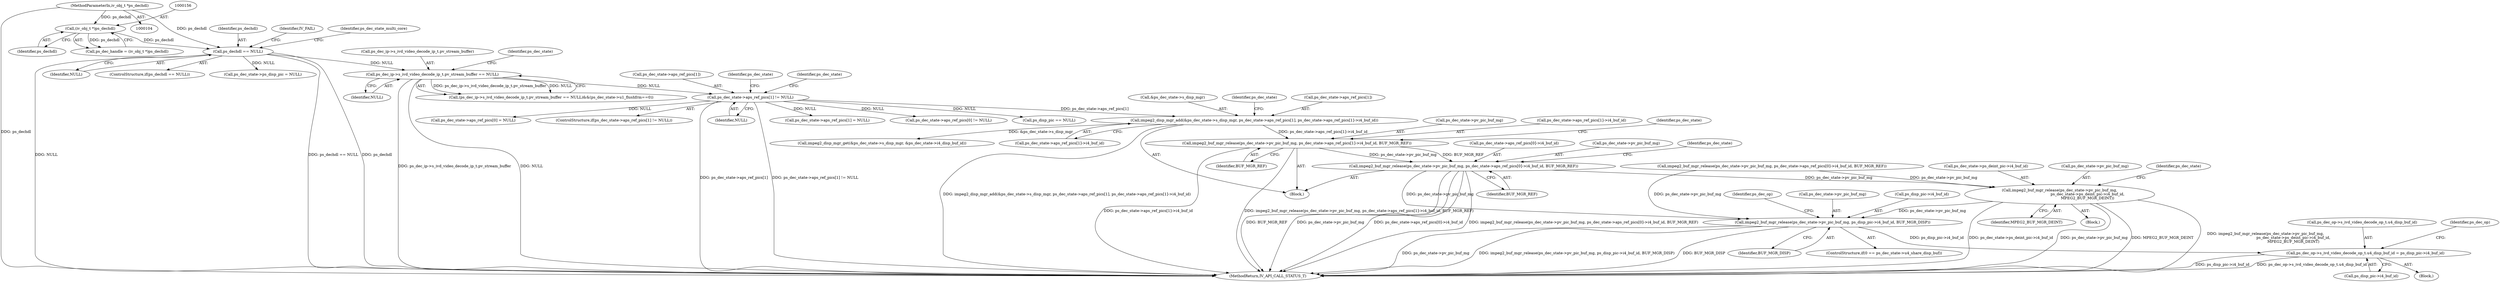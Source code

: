 digraph "0_Android_a86eb798d077b9b25c8f8c77e3c02c2f287c1ce7@pointer" {
"1000388" [label="(Call,impeg2_buf_mgr_release(ps_dec_state->pv_pic_buf_mg, ps_dec_state->aps_ref_pics[1]->i4_buf_id, BUF_MGR_REF))"];
"1000371" [label="(Call,impeg2_disp_mgr_add(&ps_dec_state->s_disp_mgr, ps_dec_state->aps_ref_pics[1], ps_dec_state->aps_ref_pics[1]->i4_buf_id))"];
"1000363" [label="(Call,ps_dec_state->aps_ref_pics[1] != NULL)"];
"1000265" [label="(Call,ps_dec_ip->s_ivd_video_decode_ip_t.pv_stream_buffer == NULL)"];
"1000159" [label="(Call,ps_dechdl == NULL)"];
"1000155" [label="(Call,(iv_obj_t *)ps_dechdl)"];
"1000105" [label="(MethodParameterIn,iv_obj_t *ps_dechdl)"];
"1000400" [label="(Call,impeg2_buf_mgr_release(ps_dec_state->pv_pic_buf_mg, ps_dec_state->aps_ref_pics[0]->i4_buf_id, BUF_MGR_REF))"];
"1000728" [label="(Call,impeg2_buf_mgr_release(ps_dec_state->pv_pic_buf_mg,\n                                               ps_dec_state->ps_deint_pic->i4_buf_id,\n                                               MPEG2_BUF_MGR_DEINT))"];
"1000749" [label="(Call,impeg2_buf_mgr_release(ps_dec_state->pv_pic_buf_mg, ps_disp_pic->i4_buf_id, BUF_MGR_DISP))"];
"1000782" [label="(Call,ps_dec_op->s_ivd_video_decode_op_t.u4_disp_buf_id = ps_disp_pic->i4_buf_id)"];
"1000372" [label="(Call,&ps_dec_state->s_disp_mgr)"];
"1000389" [label="(Call,ps_dec_state->pv_pic_buf_mg)"];
"1000490" [label="(Call,impeg2_disp_mgr_get(&ps_dec_state->s_disp_mgr, &ps_dec_state->i4_disp_buf_id))"];
"1000265" [label="(Call,ps_dec_ip->s_ivd_video_decode_ip_t.pv_stream_buffer == NULL)"];
"1000419" [label="(Call,ps_dec_state->aps_ref_pics[0] = NULL)"];
"1000404" [label="(Call,ps_dec_state->aps_ref_pics[0]->i4_buf_id)"];
"1000760" [label="(Identifier,ps_dec_op)"];
"1000362" [label="(ControlStructure,if(ps_dec_state->aps_ref_pics[1] != NULL))"];
"1000160" [label="(Identifier,ps_dechdl)"];
"1000153" [label="(Call,ps_dec_handle = (iv_obj_t *)ps_dechdl)"];
"1001689" [label="(MethodReturn,IV_API_CALL_STATUS_T)"];
"1000732" [label="(Call,ps_dec_state->ps_deint_pic->i4_buf_id)"];
"1000401" [label="(Call,ps_dec_state->pv_pic_buf_mg)"];
"1000400" [label="(Call,impeg2_buf_mgr_release(ps_dec_state->pv_pic_buf_mg, ps_dec_state->aps_ref_pics[0]->i4_buf_id, BUF_MGR_REF))"];
"1000164" [label="(Identifier,IV_FAIL)"];
"1000750" [label="(Call,ps_dec_state->pv_pic_buf_mg)"];
"1000370" [label="(Block,)"];
"1000364" [label="(Call,ps_dec_state->aps_ref_pics[1])"];
"1000728" [label="(Call,impeg2_buf_mgr_release(ps_dec_state->pv_pic_buf_mg,\n                                               ps_dec_state->ps_deint_pic->i4_buf_id,\n                                               MPEG2_BUF_MGR_DEINT))"];
"1000412" [label="(Call,ps_dec_state->aps_ref_pics[1] = NULL)"];
"1000782" [label="(Call,ps_dec_op->s_ivd_video_decode_op_t.u4_disp_buf_id = ps_disp_pic->i4_buf_id)"];
"1000374" [label="(Identifier,ps_dec_state)"];
"1000392" [label="(Call,ps_dec_state->aps_ref_pics[1]->i4_buf_id)"];
"1000157" [label="(Identifier,ps_dechdl)"];
"1000415" [label="(Identifier,ps_dec_state)"];
"1000753" [label="(Call,ps_disp_pic->i4_buf_id)"];
"1000783" [label="(Call,ps_dec_op->s_ivd_video_decode_op_t.u4_disp_buf_id)"];
"1000737" [label="(Identifier,MPEG2_BUF_MGR_DEINT)"];
"1000266" [label="(Call,ps_dec_ip->s_ivd_video_decode_ip_t.pv_stream_buffer)"];
"1000105" [label="(MethodParameterIn,iv_obj_t *ps_dechdl)"];
"1000411" [label="(Identifier,BUF_MGR_REF)"];
"1000388" [label="(Call,impeg2_buf_mgr_release(ps_dec_state->pv_pic_buf_mg, ps_dec_state->aps_ref_pics[1]->i4_buf_id, BUF_MGR_REF))"];
"1000431" [label="(Identifier,ps_dec_state)"];
"1000159" [label="(Call,ps_dechdl == NULL)"];
"1000727" [label="(Block,)"];
"1000264" [label="(Call,(ps_dec_ip->s_ivd_video_decode_ip_t.pv_stream_buffer == NULL)&&(ps_dec_state->u1_flushfrm==0))"];
"1000402" [label="(Identifier,ps_dec_state)"];
"1000161" [label="(Identifier,NULL)"];
"1000371" [label="(Call,impeg2_disp_mgr_add(&ps_dec_state->s_disp_mgr, ps_dec_state->aps_ref_pics[1], ps_dec_state->aps_ref_pics[1]->i4_buf_id))"];
"1000390" [label="(Identifier,ps_dec_state)"];
"1000453" [label="(Call,impeg2_buf_mgr_release(ps_dec_state->pv_pic_buf_mg, ps_dec_state->aps_ref_pics[0]->i4_buf_id, BUF_MGR_REF))"];
"1000166" [label="(Identifier,ps_dec_state_multi_core)"];
"1000363" [label="(Call,ps_dec_state->aps_ref_pics[1] != NULL)"];
"1000756" [label="(Identifier,BUF_MGR_DISP)"];
"1000155" [label="(Call,(iv_obj_t *)ps_dechdl)"];
"1000794" [label="(Identifier,ps_dec_op)"];
"1000158" [label="(ControlStructure,if(ps_dechdl == NULL))"];
"1000376" [label="(Call,ps_dec_state->aps_ref_pics[1])"];
"1000749" [label="(Call,impeg2_buf_mgr_release(ps_dec_state->pv_pic_buf_mg, ps_disp_pic->i4_buf_id, BUF_MGR_DISP))"];
"1000517" [label="(Block,)"];
"1000271" [label="(Identifier,NULL)"];
"1000788" [label="(Call,ps_disp_pic->i4_buf_id)"];
"1000428" [label="(Call,ps_dec_state->aps_ref_pics[0] != NULL)"];
"1000381" [label="(Call,ps_dec_state->aps_ref_pics[1]->i4_buf_id)"];
"1000505" [label="(Call,ps_disp_pic == NULL)"];
"1000729" [label="(Call,ps_dec_state->pv_pic_buf_mg)"];
"1000369" [label="(Identifier,NULL)"];
"1000239" [label="(Call,ps_dec_state->ps_disp_pic = NULL)"];
"1000743" [label="(ControlStructure,if(0 == ps_dec_state->u4_share_disp_buf))"];
"1000274" [label="(Identifier,ps_dec_state)"];
"1000740" [label="(Identifier,ps_dec_state)"];
"1000399" [label="(Identifier,BUF_MGR_REF)"];
"1000388" -> "1000370"  [label="AST: "];
"1000388" -> "1000399"  [label="CFG: "];
"1000389" -> "1000388"  [label="AST: "];
"1000392" -> "1000388"  [label="AST: "];
"1000399" -> "1000388"  [label="AST: "];
"1000402" -> "1000388"  [label="CFG: "];
"1000388" -> "1001689"  [label="DDG: ps_dec_state->aps_ref_pics[1]->i4_buf_id"];
"1000388" -> "1001689"  [label="DDG: impeg2_buf_mgr_release(ps_dec_state->pv_pic_buf_mg, ps_dec_state->aps_ref_pics[1]->i4_buf_id, BUF_MGR_REF)"];
"1000371" -> "1000388"  [label="DDG: ps_dec_state->aps_ref_pics[1]->i4_buf_id"];
"1000388" -> "1000400"  [label="DDG: ps_dec_state->pv_pic_buf_mg"];
"1000388" -> "1000400"  [label="DDG: BUF_MGR_REF"];
"1000371" -> "1000370"  [label="AST: "];
"1000371" -> "1000381"  [label="CFG: "];
"1000372" -> "1000371"  [label="AST: "];
"1000376" -> "1000371"  [label="AST: "];
"1000381" -> "1000371"  [label="AST: "];
"1000390" -> "1000371"  [label="CFG: "];
"1000371" -> "1001689"  [label="DDG: impeg2_disp_mgr_add(&ps_dec_state->s_disp_mgr, ps_dec_state->aps_ref_pics[1], ps_dec_state->aps_ref_pics[1]->i4_buf_id)"];
"1000363" -> "1000371"  [label="DDG: ps_dec_state->aps_ref_pics[1]"];
"1000371" -> "1000490"  [label="DDG: &ps_dec_state->s_disp_mgr"];
"1000363" -> "1000362"  [label="AST: "];
"1000363" -> "1000369"  [label="CFG: "];
"1000364" -> "1000363"  [label="AST: "];
"1000369" -> "1000363"  [label="AST: "];
"1000374" -> "1000363"  [label="CFG: "];
"1000431" -> "1000363"  [label="CFG: "];
"1000363" -> "1001689"  [label="DDG: ps_dec_state->aps_ref_pics[1]"];
"1000363" -> "1001689"  [label="DDG: ps_dec_state->aps_ref_pics[1] != NULL"];
"1000265" -> "1000363"  [label="DDG: NULL"];
"1000363" -> "1000412"  [label="DDG: NULL"];
"1000363" -> "1000419"  [label="DDG: NULL"];
"1000363" -> "1000428"  [label="DDG: NULL"];
"1000363" -> "1000505"  [label="DDG: NULL"];
"1000265" -> "1000264"  [label="AST: "];
"1000265" -> "1000271"  [label="CFG: "];
"1000266" -> "1000265"  [label="AST: "];
"1000271" -> "1000265"  [label="AST: "];
"1000274" -> "1000265"  [label="CFG: "];
"1000264" -> "1000265"  [label="CFG: "];
"1000265" -> "1001689"  [label="DDG: ps_dec_ip->s_ivd_video_decode_ip_t.pv_stream_buffer"];
"1000265" -> "1001689"  [label="DDG: NULL"];
"1000265" -> "1000264"  [label="DDG: ps_dec_ip->s_ivd_video_decode_ip_t.pv_stream_buffer"];
"1000265" -> "1000264"  [label="DDG: NULL"];
"1000159" -> "1000265"  [label="DDG: NULL"];
"1000159" -> "1000158"  [label="AST: "];
"1000159" -> "1000161"  [label="CFG: "];
"1000160" -> "1000159"  [label="AST: "];
"1000161" -> "1000159"  [label="AST: "];
"1000164" -> "1000159"  [label="CFG: "];
"1000166" -> "1000159"  [label="CFG: "];
"1000159" -> "1001689"  [label="DDG: ps_dechdl == NULL"];
"1000159" -> "1001689"  [label="DDG: ps_dechdl"];
"1000159" -> "1001689"  [label="DDG: NULL"];
"1000155" -> "1000159"  [label="DDG: ps_dechdl"];
"1000105" -> "1000159"  [label="DDG: ps_dechdl"];
"1000159" -> "1000239"  [label="DDG: NULL"];
"1000155" -> "1000153"  [label="AST: "];
"1000155" -> "1000157"  [label="CFG: "];
"1000156" -> "1000155"  [label="AST: "];
"1000157" -> "1000155"  [label="AST: "];
"1000153" -> "1000155"  [label="CFG: "];
"1000155" -> "1000153"  [label="DDG: ps_dechdl"];
"1000105" -> "1000155"  [label="DDG: ps_dechdl"];
"1000105" -> "1000104"  [label="AST: "];
"1000105" -> "1001689"  [label="DDG: ps_dechdl"];
"1000400" -> "1000370"  [label="AST: "];
"1000400" -> "1000411"  [label="CFG: "];
"1000401" -> "1000400"  [label="AST: "];
"1000404" -> "1000400"  [label="AST: "];
"1000411" -> "1000400"  [label="AST: "];
"1000415" -> "1000400"  [label="CFG: "];
"1000400" -> "1001689"  [label="DDG: BUF_MGR_REF"];
"1000400" -> "1001689"  [label="DDG: ps_dec_state->pv_pic_buf_mg"];
"1000400" -> "1001689"  [label="DDG: ps_dec_state->aps_ref_pics[0]->i4_buf_id"];
"1000400" -> "1001689"  [label="DDG: impeg2_buf_mgr_release(ps_dec_state->pv_pic_buf_mg, ps_dec_state->aps_ref_pics[0]->i4_buf_id, BUF_MGR_REF)"];
"1000400" -> "1000728"  [label="DDG: ps_dec_state->pv_pic_buf_mg"];
"1000400" -> "1000749"  [label="DDG: ps_dec_state->pv_pic_buf_mg"];
"1000728" -> "1000727"  [label="AST: "];
"1000728" -> "1000737"  [label="CFG: "];
"1000729" -> "1000728"  [label="AST: "];
"1000732" -> "1000728"  [label="AST: "];
"1000737" -> "1000728"  [label="AST: "];
"1000740" -> "1000728"  [label="CFG: "];
"1000728" -> "1001689"  [label="DDG: ps_dec_state->pv_pic_buf_mg"];
"1000728" -> "1001689"  [label="DDG: MPEG2_BUF_MGR_DEINT"];
"1000728" -> "1001689"  [label="DDG: impeg2_buf_mgr_release(ps_dec_state->pv_pic_buf_mg,\n                                               ps_dec_state->ps_deint_pic->i4_buf_id,\n                                               MPEG2_BUF_MGR_DEINT)"];
"1000728" -> "1001689"  [label="DDG: ps_dec_state->ps_deint_pic->i4_buf_id"];
"1000453" -> "1000728"  [label="DDG: ps_dec_state->pv_pic_buf_mg"];
"1000728" -> "1000749"  [label="DDG: ps_dec_state->pv_pic_buf_mg"];
"1000749" -> "1000743"  [label="AST: "];
"1000749" -> "1000756"  [label="CFG: "];
"1000750" -> "1000749"  [label="AST: "];
"1000753" -> "1000749"  [label="AST: "];
"1000756" -> "1000749"  [label="AST: "];
"1000760" -> "1000749"  [label="CFG: "];
"1000749" -> "1001689"  [label="DDG: ps_dec_state->pv_pic_buf_mg"];
"1000749" -> "1001689"  [label="DDG: impeg2_buf_mgr_release(ps_dec_state->pv_pic_buf_mg, ps_disp_pic->i4_buf_id, BUF_MGR_DISP)"];
"1000749" -> "1001689"  [label="DDG: BUF_MGR_DISP"];
"1000453" -> "1000749"  [label="DDG: ps_dec_state->pv_pic_buf_mg"];
"1000749" -> "1000782"  [label="DDG: ps_disp_pic->i4_buf_id"];
"1000782" -> "1000517"  [label="AST: "];
"1000782" -> "1000788"  [label="CFG: "];
"1000783" -> "1000782"  [label="AST: "];
"1000788" -> "1000782"  [label="AST: "];
"1000794" -> "1000782"  [label="CFG: "];
"1000782" -> "1001689"  [label="DDG: ps_disp_pic->i4_buf_id"];
"1000782" -> "1001689"  [label="DDG: ps_dec_op->s_ivd_video_decode_op_t.u4_disp_buf_id"];
}
